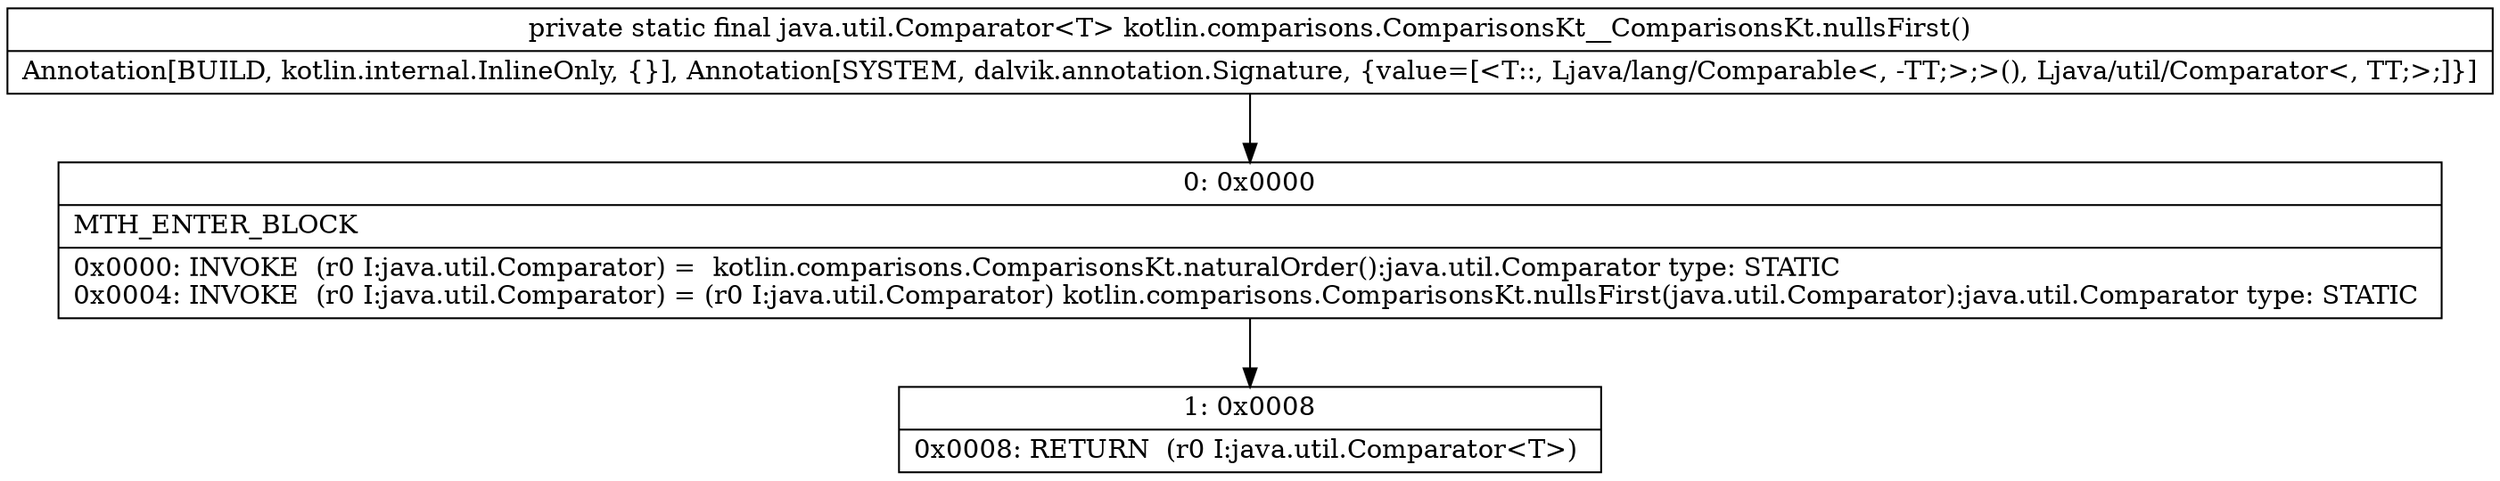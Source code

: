 digraph "CFG forkotlin.comparisons.ComparisonsKt__ComparisonsKt.nullsFirst()Ljava\/util\/Comparator;" {
Node_0 [shape=record,label="{0\:\ 0x0000|MTH_ENTER_BLOCK\l|0x0000: INVOKE  (r0 I:java.util.Comparator) =  kotlin.comparisons.ComparisonsKt.naturalOrder():java.util.Comparator type: STATIC \l0x0004: INVOKE  (r0 I:java.util.Comparator) = (r0 I:java.util.Comparator) kotlin.comparisons.ComparisonsKt.nullsFirst(java.util.Comparator):java.util.Comparator type: STATIC \l}"];
Node_1 [shape=record,label="{1\:\ 0x0008|0x0008: RETURN  (r0 I:java.util.Comparator\<T\>) \l}"];
MethodNode[shape=record,label="{private static final java.util.Comparator\<T\> kotlin.comparisons.ComparisonsKt__ComparisonsKt.nullsFirst()  | Annotation[BUILD, kotlin.internal.InlineOnly, \{\}], Annotation[SYSTEM, dalvik.annotation.Signature, \{value=[\<T::, Ljava\/lang\/Comparable\<, \-TT;\>;\>(), Ljava\/util\/Comparator\<, TT;\>;]\}]\l}"];
MethodNode -> Node_0;
Node_0 -> Node_1;
}

